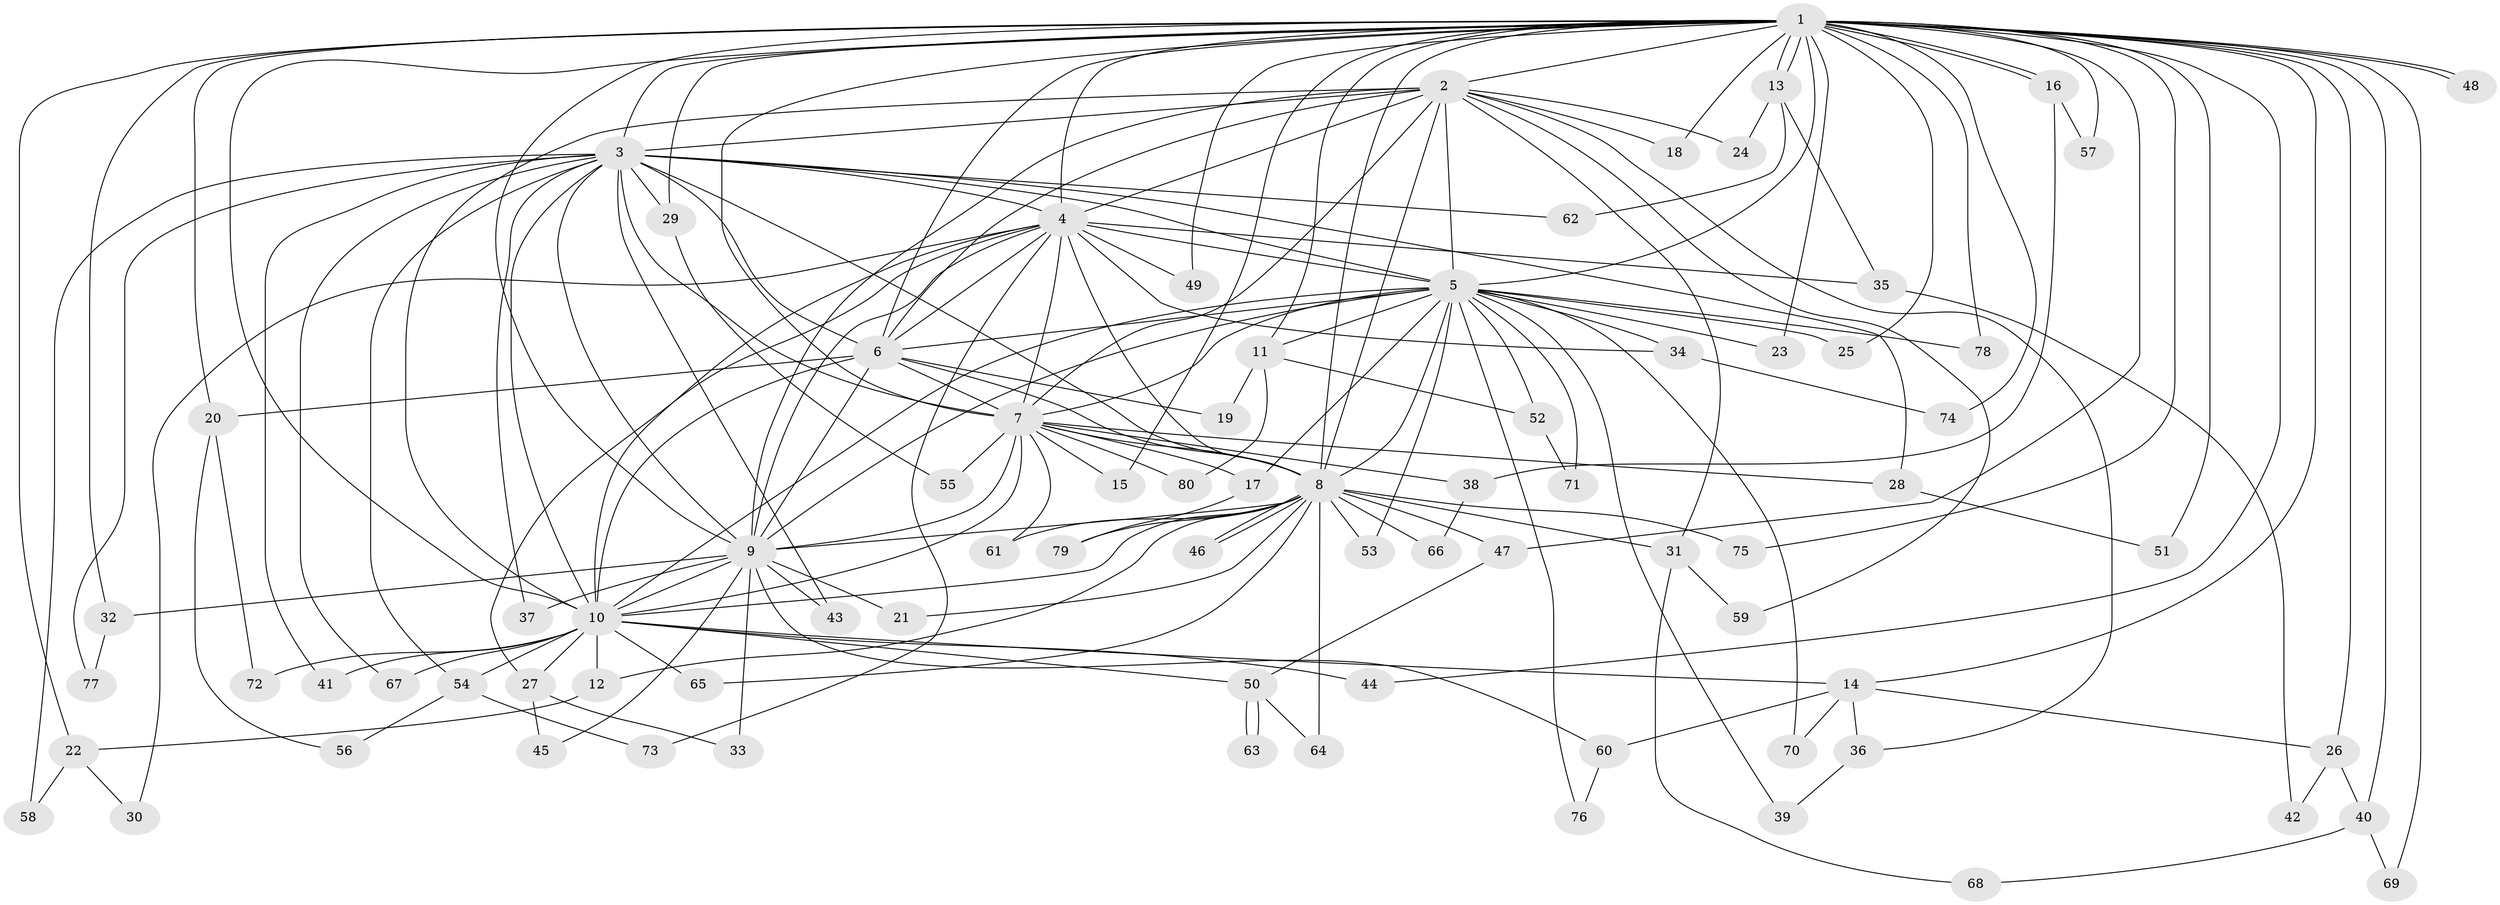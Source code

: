 // Generated by graph-tools (version 1.1) at 2025/01/03/09/25 03:01:16]
// undirected, 80 vertices, 185 edges
graph export_dot {
graph [start="1"]
  node [color=gray90,style=filled];
  1;
  2;
  3;
  4;
  5;
  6;
  7;
  8;
  9;
  10;
  11;
  12;
  13;
  14;
  15;
  16;
  17;
  18;
  19;
  20;
  21;
  22;
  23;
  24;
  25;
  26;
  27;
  28;
  29;
  30;
  31;
  32;
  33;
  34;
  35;
  36;
  37;
  38;
  39;
  40;
  41;
  42;
  43;
  44;
  45;
  46;
  47;
  48;
  49;
  50;
  51;
  52;
  53;
  54;
  55;
  56;
  57;
  58;
  59;
  60;
  61;
  62;
  63;
  64;
  65;
  66;
  67;
  68;
  69;
  70;
  71;
  72;
  73;
  74;
  75;
  76;
  77;
  78;
  79;
  80;
  1 -- 2;
  1 -- 3;
  1 -- 4;
  1 -- 5;
  1 -- 6;
  1 -- 7;
  1 -- 8;
  1 -- 9;
  1 -- 10;
  1 -- 11;
  1 -- 13;
  1 -- 13;
  1 -- 14;
  1 -- 15;
  1 -- 16;
  1 -- 16;
  1 -- 18;
  1 -- 20;
  1 -- 22;
  1 -- 23;
  1 -- 25;
  1 -- 26;
  1 -- 29;
  1 -- 32;
  1 -- 40;
  1 -- 44;
  1 -- 47;
  1 -- 48;
  1 -- 48;
  1 -- 49;
  1 -- 51;
  1 -- 57;
  1 -- 69;
  1 -- 74;
  1 -- 75;
  1 -- 78;
  2 -- 3;
  2 -- 4;
  2 -- 5;
  2 -- 6;
  2 -- 7;
  2 -- 8;
  2 -- 9;
  2 -- 10;
  2 -- 18;
  2 -- 24;
  2 -- 31;
  2 -- 36;
  2 -- 59;
  3 -- 4;
  3 -- 5;
  3 -- 6;
  3 -- 7;
  3 -- 8;
  3 -- 9;
  3 -- 10;
  3 -- 28;
  3 -- 29;
  3 -- 37;
  3 -- 41;
  3 -- 43;
  3 -- 54;
  3 -- 58;
  3 -- 62;
  3 -- 67;
  3 -- 77;
  4 -- 5;
  4 -- 6;
  4 -- 7;
  4 -- 8;
  4 -- 9;
  4 -- 10;
  4 -- 27;
  4 -- 30;
  4 -- 34;
  4 -- 35;
  4 -- 49;
  4 -- 73;
  5 -- 6;
  5 -- 7;
  5 -- 8;
  5 -- 9;
  5 -- 10;
  5 -- 11;
  5 -- 17;
  5 -- 23;
  5 -- 25;
  5 -- 34;
  5 -- 39;
  5 -- 52;
  5 -- 53;
  5 -- 70;
  5 -- 71;
  5 -- 76;
  5 -- 78;
  6 -- 7;
  6 -- 8;
  6 -- 9;
  6 -- 10;
  6 -- 19;
  6 -- 20;
  7 -- 8;
  7 -- 9;
  7 -- 10;
  7 -- 15;
  7 -- 17;
  7 -- 28;
  7 -- 38;
  7 -- 55;
  7 -- 61;
  7 -- 80;
  8 -- 9;
  8 -- 10;
  8 -- 12;
  8 -- 21;
  8 -- 31;
  8 -- 46;
  8 -- 46;
  8 -- 47;
  8 -- 53;
  8 -- 61;
  8 -- 64;
  8 -- 65;
  8 -- 66;
  8 -- 75;
  8 -- 79;
  9 -- 10;
  9 -- 21;
  9 -- 32;
  9 -- 33;
  9 -- 37;
  9 -- 43;
  9 -- 45;
  9 -- 60;
  10 -- 12;
  10 -- 14;
  10 -- 27;
  10 -- 41;
  10 -- 44;
  10 -- 50;
  10 -- 54;
  10 -- 65;
  10 -- 67;
  10 -- 72;
  11 -- 19;
  11 -- 52;
  11 -- 80;
  12 -- 22;
  13 -- 24;
  13 -- 35;
  13 -- 62;
  14 -- 26;
  14 -- 36;
  14 -- 60;
  14 -- 70;
  16 -- 38;
  16 -- 57;
  17 -- 79;
  20 -- 56;
  20 -- 72;
  22 -- 30;
  22 -- 58;
  26 -- 40;
  26 -- 42;
  27 -- 33;
  27 -- 45;
  28 -- 51;
  29 -- 55;
  31 -- 59;
  31 -- 68;
  32 -- 77;
  34 -- 74;
  35 -- 42;
  36 -- 39;
  38 -- 66;
  40 -- 68;
  40 -- 69;
  47 -- 50;
  50 -- 63;
  50 -- 63;
  50 -- 64;
  52 -- 71;
  54 -- 56;
  54 -- 73;
  60 -- 76;
}
